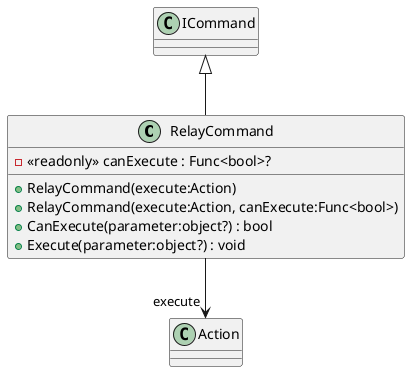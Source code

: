 @startuml
class RelayCommand {
    - <<readonly>> canExecute : Func<bool>?
    + RelayCommand(execute:Action)
    + RelayCommand(execute:Action, canExecute:Func<bool>)
    + CanExecute(parameter:object?) : bool
    + Execute(parameter:object?) : void
}
ICommand <|-- RelayCommand
RelayCommand --> "execute" Action
@enduml
